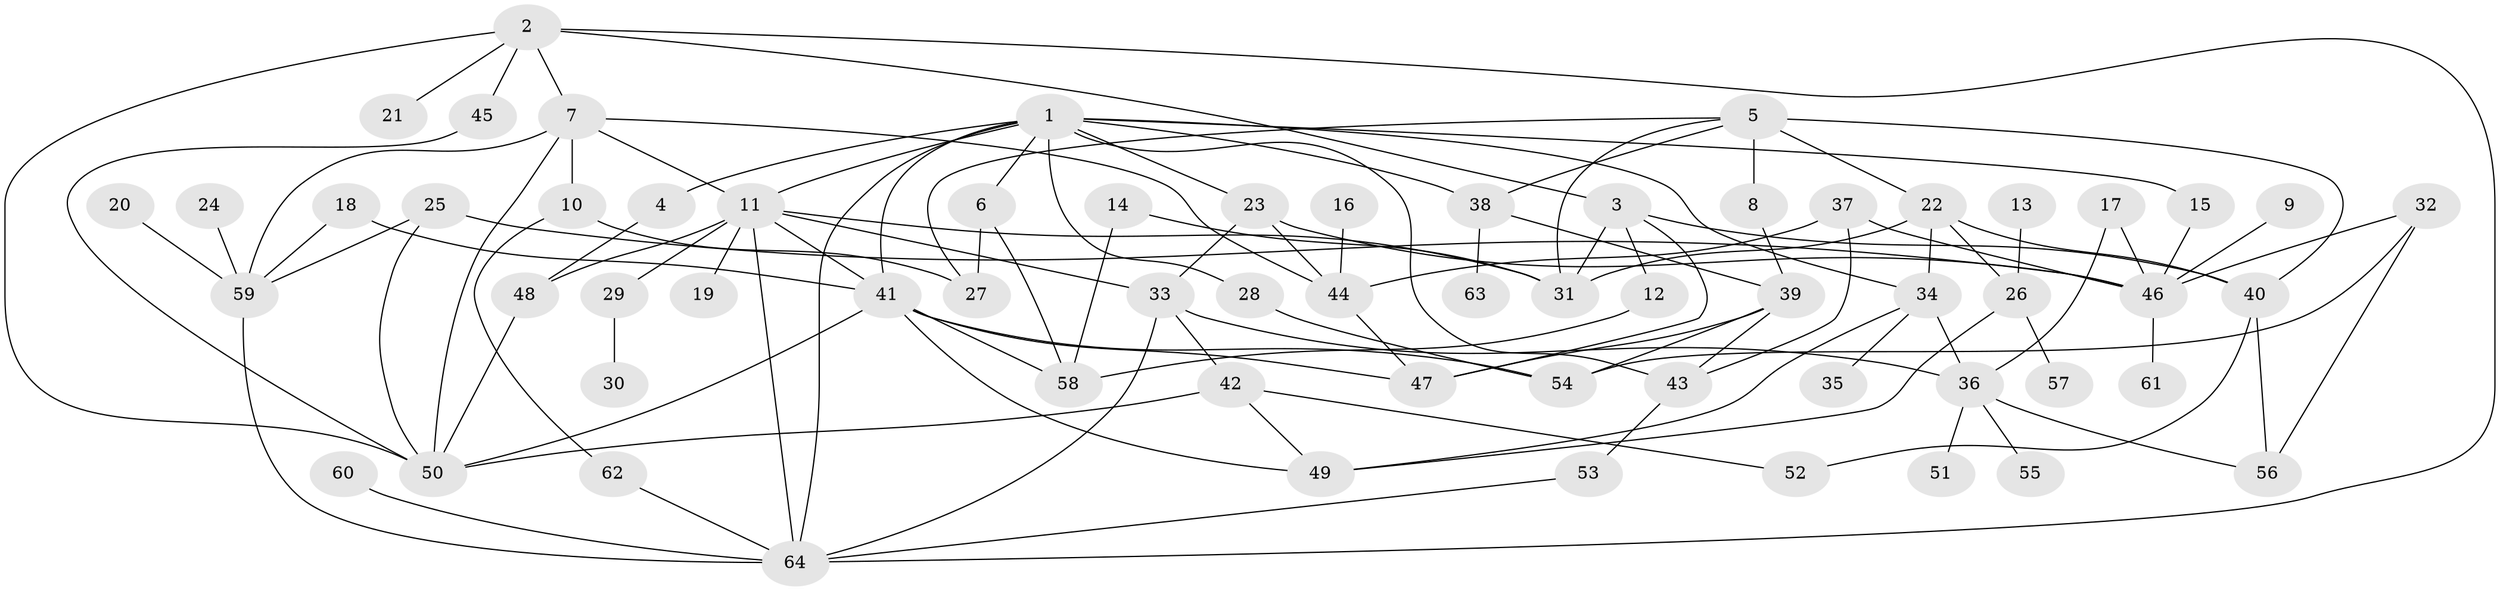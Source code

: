 // original degree distribution, {6: 0.03125, 7: 0.0078125, 4: 0.15625, 9: 0.0078125, 3: 0.2109375, 5: 0.09375, 1: 0.2578125, 2: 0.234375}
// Generated by graph-tools (version 1.1) at 2025/25/03/09/25 03:25:29]
// undirected, 64 vertices, 111 edges
graph export_dot {
graph [start="1"]
  node [color=gray90,style=filled];
  1;
  2;
  3;
  4;
  5;
  6;
  7;
  8;
  9;
  10;
  11;
  12;
  13;
  14;
  15;
  16;
  17;
  18;
  19;
  20;
  21;
  22;
  23;
  24;
  25;
  26;
  27;
  28;
  29;
  30;
  31;
  32;
  33;
  34;
  35;
  36;
  37;
  38;
  39;
  40;
  41;
  42;
  43;
  44;
  45;
  46;
  47;
  48;
  49;
  50;
  51;
  52;
  53;
  54;
  55;
  56;
  57;
  58;
  59;
  60;
  61;
  62;
  63;
  64;
  1 -- 4 [weight=1.0];
  1 -- 6 [weight=1.0];
  1 -- 11 [weight=1.0];
  1 -- 15 [weight=1.0];
  1 -- 23 [weight=1.0];
  1 -- 28 [weight=1.0];
  1 -- 34 [weight=1.0];
  1 -- 38 [weight=1.0];
  1 -- 41 [weight=1.0];
  1 -- 43 [weight=1.0];
  1 -- 64 [weight=1.0];
  2 -- 3 [weight=1.0];
  2 -- 7 [weight=1.0];
  2 -- 21 [weight=1.0];
  2 -- 45 [weight=1.0];
  2 -- 50 [weight=1.0];
  2 -- 64 [weight=1.0];
  3 -- 12 [weight=1.0];
  3 -- 31 [weight=1.0];
  3 -- 40 [weight=1.0];
  3 -- 47 [weight=1.0];
  4 -- 48 [weight=1.0];
  5 -- 8 [weight=1.0];
  5 -- 22 [weight=1.0];
  5 -- 27 [weight=1.0];
  5 -- 31 [weight=1.0];
  5 -- 38 [weight=1.0];
  5 -- 40 [weight=2.0];
  6 -- 27 [weight=1.0];
  6 -- 58 [weight=1.0];
  7 -- 10 [weight=1.0];
  7 -- 11 [weight=1.0];
  7 -- 44 [weight=1.0];
  7 -- 50 [weight=1.0];
  7 -- 59 [weight=1.0];
  8 -- 39 [weight=1.0];
  9 -- 46 [weight=1.0];
  10 -- 27 [weight=1.0];
  10 -- 62 [weight=1.0];
  11 -- 19 [weight=1.0];
  11 -- 29 [weight=1.0];
  11 -- 31 [weight=1.0];
  11 -- 33 [weight=1.0];
  11 -- 41 [weight=1.0];
  11 -- 48 [weight=1.0];
  11 -- 64 [weight=1.0];
  12 -- 58 [weight=1.0];
  13 -- 26 [weight=1.0];
  14 -- 31 [weight=1.0];
  14 -- 58 [weight=1.0];
  15 -- 46 [weight=1.0];
  16 -- 44 [weight=1.0];
  17 -- 36 [weight=1.0];
  17 -- 46 [weight=1.0];
  18 -- 41 [weight=1.0];
  18 -- 59 [weight=1.0];
  20 -- 59 [weight=1.0];
  22 -- 26 [weight=2.0];
  22 -- 31 [weight=1.0];
  22 -- 34 [weight=1.0];
  22 -- 40 [weight=1.0];
  23 -- 33 [weight=1.0];
  23 -- 44 [weight=1.0];
  23 -- 46 [weight=1.0];
  24 -- 59 [weight=1.0];
  25 -- 46 [weight=1.0];
  25 -- 50 [weight=1.0];
  25 -- 59 [weight=1.0];
  26 -- 49 [weight=1.0];
  26 -- 57 [weight=1.0];
  28 -- 54 [weight=1.0];
  29 -- 30 [weight=1.0];
  32 -- 46 [weight=1.0];
  32 -- 54 [weight=1.0];
  32 -- 56 [weight=1.0];
  33 -- 36 [weight=1.0];
  33 -- 42 [weight=1.0];
  33 -- 64 [weight=1.0];
  34 -- 35 [weight=1.0];
  34 -- 36 [weight=1.0];
  34 -- 49 [weight=1.0];
  36 -- 51 [weight=1.0];
  36 -- 55 [weight=1.0];
  36 -- 56 [weight=1.0];
  37 -- 43 [weight=1.0];
  37 -- 44 [weight=1.0];
  37 -- 46 [weight=1.0];
  38 -- 39 [weight=1.0];
  38 -- 63 [weight=1.0];
  39 -- 43 [weight=1.0];
  39 -- 47 [weight=1.0];
  39 -- 54 [weight=1.0];
  40 -- 52 [weight=1.0];
  40 -- 56 [weight=1.0];
  41 -- 47 [weight=1.0];
  41 -- 49 [weight=1.0];
  41 -- 50 [weight=1.0];
  41 -- 54 [weight=1.0];
  41 -- 58 [weight=1.0];
  42 -- 49 [weight=1.0];
  42 -- 50 [weight=1.0];
  42 -- 52 [weight=1.0];
  43 -- 53 [weight=1.0];
  44 -- 47 [weight=1.0];
  45 -- 50 [weight=1.0];
  46 -- 61 [weight=1.0];
  48 -- 50 [weight=1.0];
  53 -- 64 [weight=1.0];
  59 -- 64 [weight=1.0];
  60 -- 64 [weight=1.0];
  62 -- 64 [weight=1.0];
}
